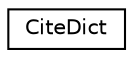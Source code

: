 digraph "Graphical Class Hierarchy"
{
 // INTERACTIVE_SVG=YES
  edge [fontname="Helvetica",fontsize="10",labelfontname="Helvetica",labelfontsize="10"];
  node [fontname="Helvetica",fontsize="10",shape=record];
  rankdir="LR";
  Node0 [label="CiteDict",height=0.2,width=0.4,color="black", fillcolor="white", style="filled",URL="$de/dd4/class_cite_dict.html",tooltip="Cite database access class. "];
}
